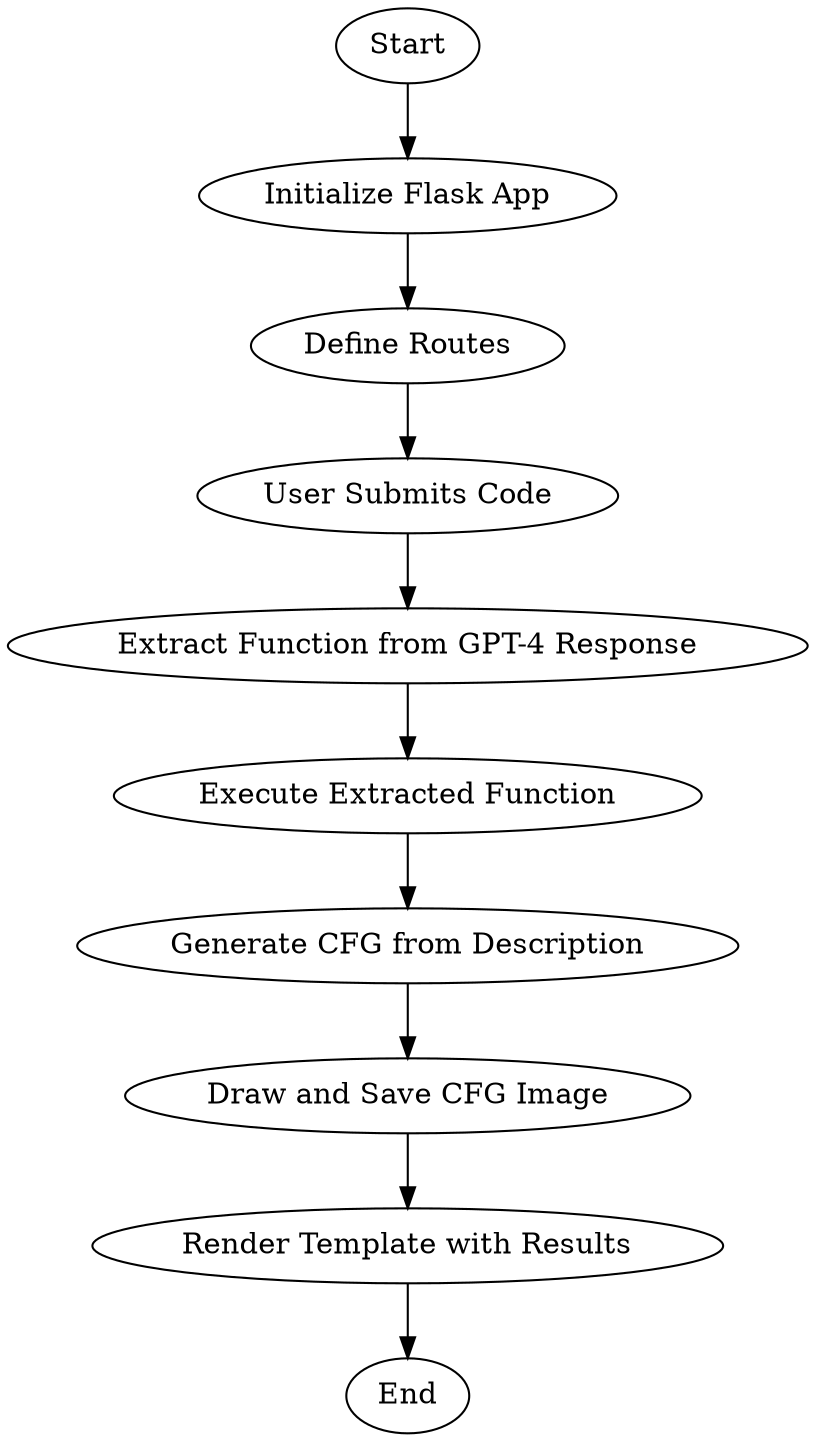 // The Round Table
digraph {
	A [label=Start]
	B [label="Initialize Flask App"]
	C [label="Define Routes"]
	D [label="User Submits Code"]
	E [label="Extract Function from GPT-4 Response"]
	F [label="Execute Extracted Function"]
	G [label="Generate CFG from Description"]
	H [label="Draw and Save CFG Image"]
	I [label="Render Template with Results"]
	J [label=End]
	A -> B
	B -> C
	C -> D
	D -> E
	E -> F
	F -> G
	G -> H
	H -> I
	I -> J
}
